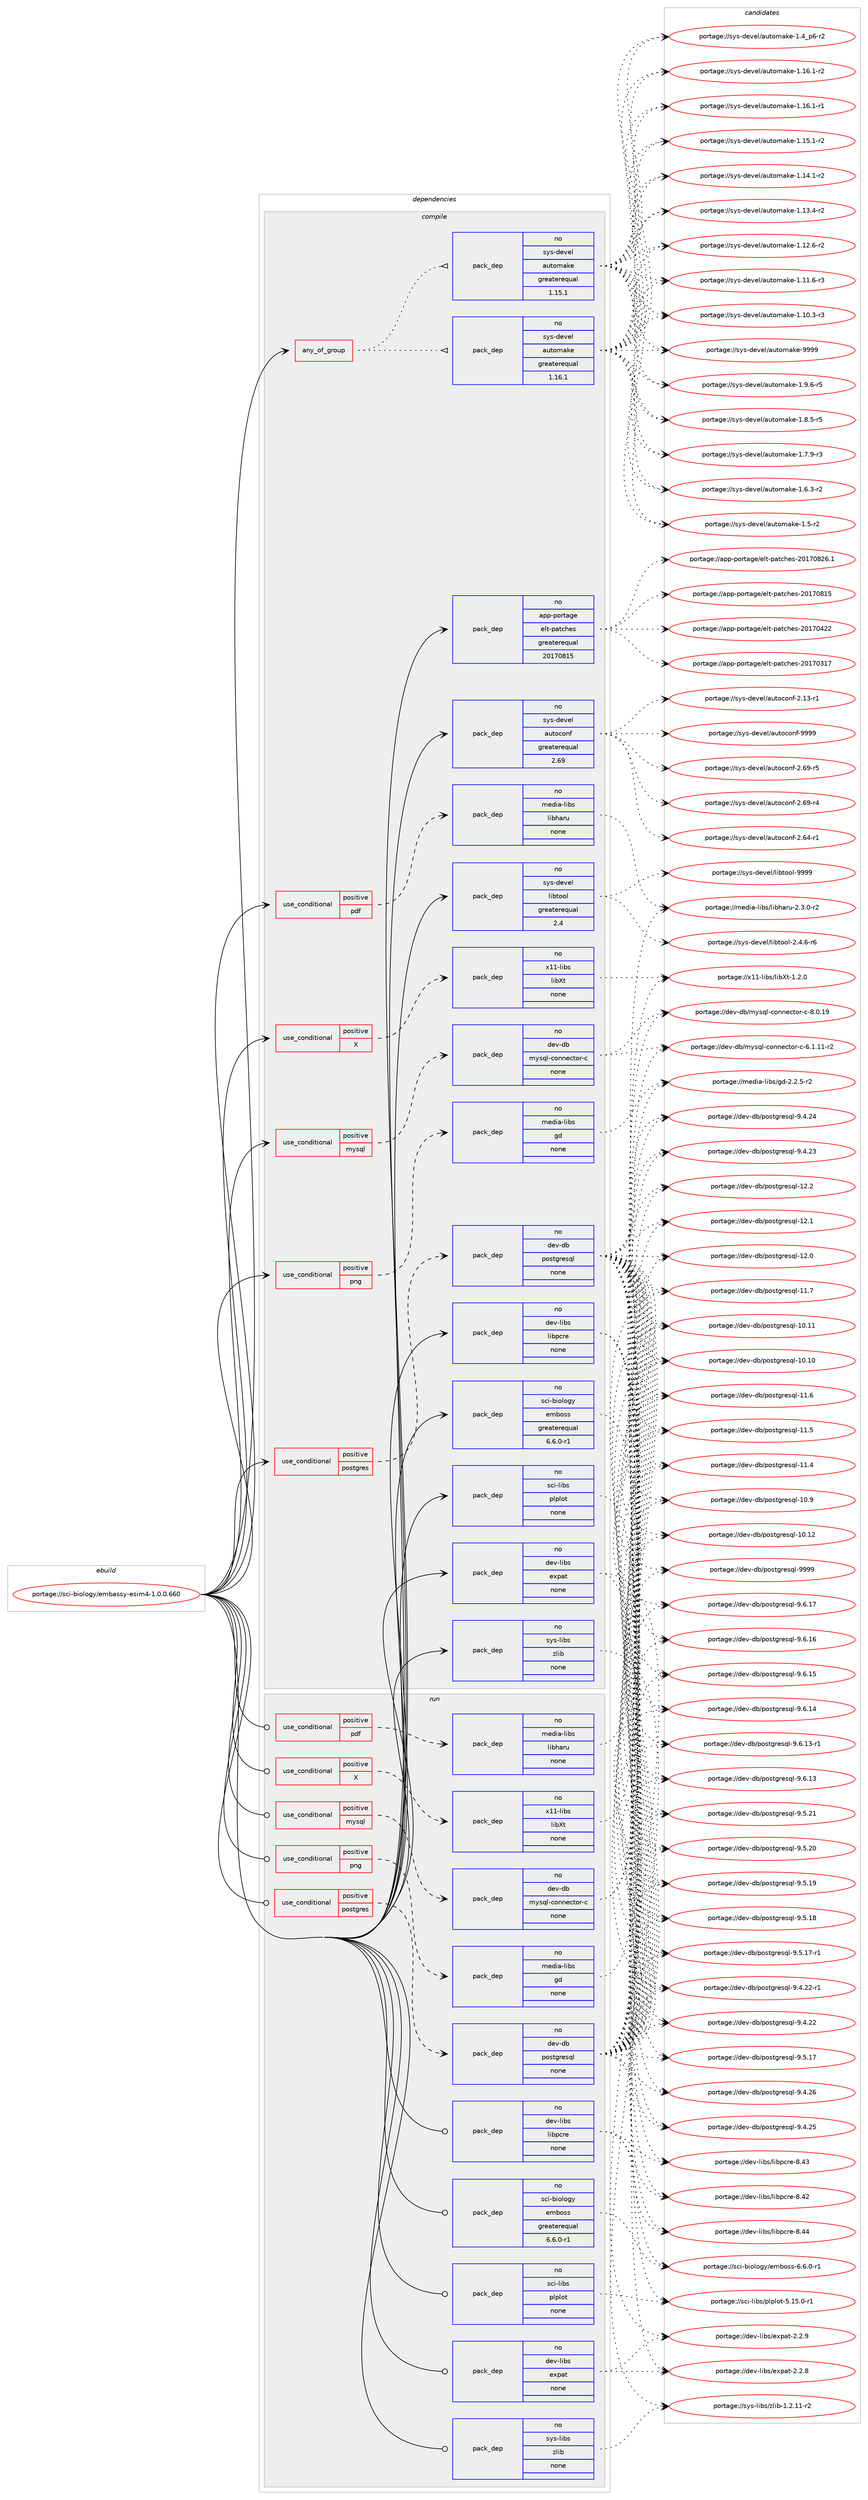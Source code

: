 digraph prolog {

# *************
# Graph options
# *************

newrank=true;
concentrate=true;
compound=true;
graph [rankdir=LR,fontname=Helvetica,fontsize=10,ranksep=1.5];#, ranksep=2.5, nodesep=0.2];
edge  [arrowhead=vee];
node  [fontname=Helvetica,fontsize=10];

# **********
# The ebuild
# **********

subgraph cluster_leftcol {
color=gray;
rank=same;
label=<<i>ebuild</i>>;
id [label="portage://sci-biology/embassy-esim4-1.0.0.660", color=red, width=4, href="../sci-biology/embassy-esim4-1.0.0.660.svg"];
}

# ****************
# The dependencies
# ****************

subgraph cluster_midcol {
color=gray;
label=<<i>dependencies</i>>;
subgraph cluster_compile {
fillcolor="#eeeeee";
style=filled;
label=<<i>compile</i>>;
subgraph any1167 {
dependency56614 [label=<<TABLE BORDER="0" CELLBORDER="1" CELLSPACING="0" CELLPADDING="4"><TR><TD CELLPADDING="10">any_of_group</TD></TR></TABLE>>, shape=none, color=red];subgraph pack43901 {
dependency56615 [label=<<TABLE BORDER="0" CELLBORDER="1" CELLSPACING="0" CELLPADDING="4" WIDTH="220"><TR><TD ROWSPAN="6" CELLPADDING="30">pack_dep</TD></TR><TR><TD WIDTH="110">no</TD></TR><TR><TD>sys-devel</TD></TR><TR><TD>automake</TD></TR><TR><TD>greaterequal</TD></TR><TR><TD>1.16.1</TD></TR></TABLE>>, shape=none, color=blue];
}
dependency56614:e -> dependency56615:w [weight=20,style="dotted",arrowhead="oinv"];
subgraph pack43902 {
dependency56616 [label=<<TABLE BORDER="0" CELLBORDER="1" CELLSPACING="0" CELLPADDING="4" WIDTH="220"><TR><TD ROWSPAN="6" CELLPADDING="30">pack_dep</TD></TR><TR><TD WIDTH="110">no</TD></TR><TR><TD>sys-devel</TD></TR><TR><TD>automake</TD></TR><TR><TD>greaterequal</TD></TR><TR><TD>1.15.1</TD></TR></TABLE>>, shape=none, color=blue];
}
dependency56614:e -> dependency56616:w [weight=20,style="dotted",arrowhead="oinv"];
}
id:e -> dependency56614:w [weight=20,style="solid",arrowhead="vee"];
subgraph cond11491 {
dependency56617 [label=<<TABLE BORDER="0" CELLBORDER="1" CELLSPACING="0" CELLPADDING="4"><TR><TD ROWSPAN="3" CELLPADDING="10">use_conditional</TD></TR><TR><TD>positive</TD></TR><TR><TD>X</TD></TR></TABLE>>, shape=none, color=red];
subgraph pack43903 {
dependency56618 [label=<<TABLE BORDER="0" CELLBORDER="1" CELLSPACING="0" CELLPADDING="4" WIDTH="220"><TR><TD ROWSPAN="6" CELLPADDING="30">pack_dep</TD></TR><TR><TD WIDTH="110">no</TD></TR><TR><TD>x11-libs</TD></TR><TR><TD>libXt</TD></TR><TR><TD>none</TD></TR><TR><TD></TD></TR></TABLE>>, shape=none, color=blue];
}
dependency56617:e -> dependency56618:w [weight=20,style="dashed",arrowhead="vee"];
}
id:e -> dependency56617:w [weight=20,style="solid",arrowhead="vee"];
subgraph cond11492 {
dependency56619 [label=<<TABLE BORDER="0" CELLBORDER="1" CELLSPACING="0" CELLPADDING="4"><TR><TD ROWSPAN="3" CELLPADDING="10">use_conditional</TD></TR><TR><TD>positive</TD></TR><TR><TD>mysql</TD></TR></TABLE>>, shape=none, color=red];
subgraph pack43904 {
dependency56620 [label=<<TABLE BORDER="0" CELLBORDER="1" CELLSPACING="0" CELLPADDING="4" WIDTH="220"><TR><TD ROWSPAN="6" CELLPADDING="30">pack_dep</TD></TR><TR><TD WIDTH="110">no</TD></TR><TR><TD>dev-db</TD></TR><TR><TD>mysql-connector-c</TD></TR><TR><TD>none</TD></TR><TR><TD></TD></TR></TABLE>>, shape=none, color=blue];
}
dependency56619:e -> dependency56620:w [weight=20,style="dashed",arrowhead="vee"];
}
id:e -> dependency56619:w [weight=20,style="solid",arrowhead="vee"];
subgraph cond11493 {
dependency56621 [label=<<TABLE BORDER="0" CELLBORDER="1" CELLSPACING="0" CELLPADDING="4"><TR><TD ROWSPAN="3" CELLPADDING="10">use_conditional</TD></TR><TR><TD>positive</TD></TR><TR><TD>pdf</TD></TR></TABLE>>, shape=none, color=red];
subgraph pack43905 {
dependency56622 [label=<<TABLE BORDER="0" CELLBORDER="1" CELLSPACING="0" CELLPADDING="4" WIDTH="220"><TR><TD ROWSPAN="6" CELLPADDING="30">pack_dep</TD></TR><TR><TD WIDTH="110">no</TD></TR><TR><TD>media-libs</TD></TR><TR><TD>libharu</TD></TR><TR><TD>none</TD></TR><TR><TD></TD></TR></TABLE>>, shape=none, color=blue];
}
dependency56621:e -> dependency56622:w [weight=20,style="dashed",arrowhead="vee"];
}
id:e -> dependency56621:w [weight=20,style="solid",arrowhead="vee"];
subgraph cond11494 {
dependency56623 [label=<<TABLE BORDER="0" CELLBORDER="1" CELLSPACING="0" CELLPADDING="4"><TR><TD ROWSPAN="3" CELLPADDING="10">use_conditional</TD></TR><TR><TD>positive</TD></TR><TR><TD>png</TD></TR></TABLE>>, shape=none, color=red];
subgraph pack43906 {
dependency56624 [label=<<TABLE BORDER="0" CELLBORDER="1" CELLSPACING="0" CELLPADDING="4" WIDTH="220"><TR><TD ROWSPAN="6" CELLPADDING="30">pack_dep</TD></TR><TR><TD WIDTH="110">no</TD></TR><TR><TD>media-libs</TD></TR><TR><TD>gd</TD></TR><TR><TD>none</TD></TR><TR><TD></TD></TR></TABLE>>, shape=none, color=blue];
}
dependency56623:e -> dependency56624:w [weight=20,style="dashed",arrowhead="vee"];
}
id:e -> dependency56623:w [weight=20,style="solid",arrowhead="vee"];
subgraph cond11495 {
dependency56625 [label=<<TABLE BORDER="0" CELLBORDER="1" CELLSPACING="0" CELLPADDING="4"><TR><TD ROWSPAN="3" CELLPADDING="10">use_conditional</TD></TR><TR><TD>positive</TD></TR><TR><TD>postgres</TD></TR></TABLE>>, shape=none, color=red];
subgraph pack43907 {
dependency56626 [label=<<TABLE BORDER="0" CELLBORDER="1" CELLSPACING="0" CELLPADDING="4" WIDTH="220"><TR><TD ROWSPAN="6" CELLPADDING="30">pack_dep</TD></TR><TR><TD WIDTH="110">no</TD></TR><TR><TD>dev-db</TD></TR><TR><TD>postgresql</TD></TR><TR><TD>none</TD></TR><TR><TD></TD></TR></TABLE>>, shape=none, color=blue];
}
dependency56625:e -> dependency56626:w [weight=20,style="dashed",arrowhead="vee"];
}
id:e -> dependency56625:w [weight=20,style="solid",arrowhead="vee"];
subgraph pack43908 {
dependency56627 [label=<<TABLE BORDER="0" CELLBORDER="1" CELLSPACING="0" CELLPADDING="4" WIDTH="220"><TR><TD ROWSPAN="6" CELLPADDING="30">pack_dep</TD></TR><TR><TD WIDTH="110">no</TD></TR><TR><TD>app-portage</TD></TR><TR><TD>elt-patches</TD></TR><TR><TD>greaterequal</TD></TR><TR><TD>20170815</TD></TR></TABLE>>, shape=none, color=blue];
}
id:e -> dependency56627:w [weight=20,style="solid",arrowhead="vee"];
subgraph pack43909 {
dependency56628 [label=<<TABLE BORDER="0" CELLBORDER="1" CELLSPACING="0" CELLPADDING="4" WIDTH="220"><TR><TD ROWSPAN="6" CELLPADDING="30">pack_dep</TD></TR><TR><TD WIDTH="110">no</TD></TR><TR><TD>dev-libs</TD></TR><TR><TD>expat</TD></TR><TR><TD>none</TD></TR><TR><TD></TD></TR></TABLE>>, shape=none, color=blue];
}
id:e -> dependency56628:w [weight=20,style="solid",arrowhead="vee"];
subgraph pack43910 {
dependency56629 [label=<<TABLE BORDER="0" CELLBORDER="1" CELLSPACING="0" CELLPADDING="4" WIDTH="220"><TR><TD ROWSPAN="6" CELLPADDING="30">pack_dep</TD></TR><TR><TD WIDTH="110">no</TD></TR><TR><TD>dev-libs</TD></TR><TR><TD>libpcre</TD></TR><TR><TD>none</TD></TR><TR><TD></TD></TR></TABLE>>, shape=none, color=blue];
}
id:e -> dependency56629:w [weight=20,style="solid",arrowhead="vee"];
subgraph pack43911 {
dependency56630 [label=<<TABLE BORDER="0" CELLBORDER="1" CELLSPACING="0" CELLPADDING="4" WIDTH="220"><TR><TD ROWSPAN="6" CELLPADDING="30">pack_dep</TD></TR><TR><TD WIDTH="110">no</TD></TR><TR><TD>sci-biology</TD></TR><TR><TD>emboss</TD></TR><TR><TD>greaterequal</TD></TR><TR><TD>6.6.0-r1</TD></TR></TABLE>>, shape=none, color=blue];
}
id:e -> dependency56630:w [weight=20,style="solid",arrowhead="vee"];
subgraph pack43912 {
dependency56631 [label=<<TABLE BORDER="0" CELLBORDER="1" CELLSPACING="0" CELLPADDING="4" WIDTH="220"><TR><TD ROWSPAN="6" CELLPADDING="30">pack_dep</TD></TR><TR><TD WIDTH="110">no</TD></TR><TR><TD>sci-libs</TD></TR><TR><TD>plplot</TD></TR><TR><TD>none</TD></TR><TR><TD></TD></TR></TABLE>>, shape=none, color=blue];
}
id:e -> dependency56631:w [weight=20,style="solid",arrowhead="vee"];
subgraph pack43913 {
dependency56632 [label=<<TABLE BORDER="0" CELLBORDER="1" CELLSPACING="0" CELLPADDING="4" WIDTH="220"><TR><TD ROWSPAN="6" CELLPADDING="30">pack_dep</TD></TR><TR><TD WIDTH="110">no</TD></TR><TR><TD>sys-devel</TD></TR><TR><TD>autoconf</TD></TR><TR><TD>greaterequal</TD></TR><TR><TD>2.69</TD></TR></TABLE>>, shape=none, color=blue];
}
id:e -> dependency56632:w [weight=20,style="solid",arrowhead="vee"];
subgraph pack43914 {
dependency56633 [label=<<TABLE BORDER="0" CELLBORDER="1" CELLSPACING="0" CELLPADDING="4" WIDTH="220"><TR><TD ROWSPAN="6" CELLPADDING="30">pack_dep</TD></TR><TR><TD WIDTH="110">no</TD></TR><TR><TD>sys-devel</TD></TR><TR><TD>libtool</TD></TR><TR><TD>greaterequal</TD></TR><TR><TD>2.4</TD></TR></TABLE>>, shape=none, color=blue];
}
id:e -> dependency56633:w [weight=20,style="solid",arrowhead="vee"];
subgraph pack43915 {
dependency56634 [label=<<TABLE BORDER="0" CELLBORDER="1" CELLSPACING="0" CELLPADDING="4" WIDTH="220"><TR><TD ROWSPAN="6" CELLPADDING="30">pack_dep</TD></TR><TR><TD WIDTH="110">no</TD></TR><TR><TD>sys-libs</TD></TR><TR><TD>zlib</TD></TR><TR><TD>none</TD></TR><TR><TD></TD></TR></TABLE>>, shape=none, color=blue];
}
id:e -> dependency56634:w [weight=20,style="solid",arrowhead="vee"];
}
subgraph cluster_compileandrun {
fillcolor="#eeeeee";
style=filled;
label=<<i>compile and run</i>>;
}
subgraph cluster_run {
fillcolor="#eeeeee";
style=filled;
label=<<i>run</i>>;
subgraph cond11496 {
dependency56635 [label=<<TABLE BORDER="0" CELLBORDER="1" CELLSPACING="0" CELLPADDING="4"><TR><TD ROWSPAN="3" CELLPADDING="10">use_conditional</TD></TR><TR><TD>positive</TD></TR><TR><TD>X</TD></TR></TABLE>>, shape=none, color=red];
subgraph pack43916 {
dependency56636 [label=<<TABLE BORDER="0" CELLBORDER="1" CELLSPACING="0" CELLPADDING="4" WIDTH="220"><TR><TD ROWSPAN="6" CELLPADDING="30">pack_dep</TD></TR><TR><TD WIDTH="110">no</TD></TR><TR><TD>x11-libs</TD></TR><TR><TD>libXt</TD></TR><TR><TD>none</TD></TR><TR><TD></TD></TR></TABLE>>, shape=none, color=blue];
}
dependency56635:e -> dependency56636:w [weight=20,style="dashed",arrowhead="vee"];
}
id:e -> dependency56635:w [weight=20,style="solid",arrowhead="odot"];
subgraph cond11497 {
dependency56637 [label=<<TABLE BORDER="0" CELLBORDER="1" CELLSPACING="0" CELLPADDING="4"><TR><TD ROWSPAN="3" CELLPADDING="10">use_conditional</TD></TR><TR><TD>positive</TD></TR><TR><TD>mysql</TD></TR></TABLE>>, shape=none, color=red];
subgraph pack43917 {
dependency56638 [label=<<TABLE BORDER="0" CELLBORDER="1" CELLSPACING="0" CELLPADDING="4" WIDTH="220"><TR><TD ROWSPAN="6" CELLPADDING="30">pack_dep</TD></TR><TR><TD WIDTH="110">no</TD></TR><TR><TD>dev-db</TD></TR><TR><TD>mysql-connector-c</TD></TR><TR><TD>none</TD></TR><TR><TD></TD></TR></TABLE>>, shape=none, color=blue];
}
dependency56637:e -> dependency56638:w [weight=20,style="dashed",arrowhead="vee"];
}
id:e -> dependency56637:w [weight=20,style="solid",arrowhead="odot"];
subgraph cond11498 {
dependency56639 [label=<<TABLE BORDER="0" CELLBORDER="1" CELLSPACING="0" CELLPADDING="4"><TR><TD ROWSPAN="3" CELLPADDING="10">use_conditional</TD></TR><TR><TD>positive</TD></TR><TR><TD>pdf</TD></TR></TABLE>>, shape=none, color=red];
subgraph pack43918 {
dependency56640 [label=<<TABLE BORDER="0" CELLBORDER="1" CELLSPACING="0" CELLPADDING="4" WIDTH="220"><TR><TD ROWSPAN="6" CELLPADDING="30">pack_dep</TD></TR><TR><TD WIDTH="110">no</TD></TR><TR><TD>media-libs</TD></TR><TR><TD>libharu</TD></TR><TR><TD>none</TD></TR><TR><TD></TD></TR></TABLE>>, shape=none, color=blue];
}
dependency56639:e -> dependency56640:w [weight=20,style="dashed",arrowhead="vee"];
}
id:e -> dependency56639:w [weight=20,style="solid",arrowhead="odot"];
subgraph cond11499 {
dependency56641 [label=<<TABLE BORDER="0" CELLBORDER="1" CELLSPACING="0" CELLPADDING="4"><TR><TD ROWSPAN="3" CELLPADDING="10">use_conditional</TD></TR><TR><TD>positive</TD></TR><TR><TD>png</TD></TR></TABLE>>, shape=none, color=red];
subgraph pack43919 {
dependency56642 [label=<<TABLE BORDER="0" CELLBORDER="1" CELLSPACING="0" CELLPADDING="4" WIDTH="220"><TR><TD ROWSPAN="6" CELLPADDING="30">pack_dep</TD></TR><TR><TD WIDTH="110">no</TD></TR><TR><TD>media-libs</TD></TR><TR><TD>gd</TD></TR><TR><TD>none</TD></TR><TR><TD></TD></TR></TABLE>>, shape=none, color=blue];
}
dependency56641:e -> dependency56642:w [weight=20,style="dashed",arrowhead="vee"];
}
id:e -> dependency56641:w [weight=20,style="solid",arrowhead="odot"];
subgraph cond11500 {
dependency56643 [label=<<TABLE BORDER="0" CELLBORDER="1" CELLSPACING="0" CELLPADDING="4"><TR><TD ROWSPAN="3" CELLPADDING="10">use_conditional</TD></TR><TR><TD>positive</TD></TR><TR><TD>postgres</TD></TR></TABLE>>, shape=none, color=red];
subgraph pack43920 {
dependency56644 [label=<<TABLE BORDER="0" CELLBORDER="1" CELLSPACING="0" CELLPADDING="4" WIDTH="220"><TR><TD ROWSPAN="6" CELLPADDING="30">pack_dep</TD></TR><TR><TD WIDTH="110">no</TD></TR><TR><TD>dev-db</TD></TR><TR><TD>postgresql</TD></TR><TR><TD>none</TD></TR><TR><TD></TD></TR></TABLE>>, shape=none, color=blue];
}
dependency56643:e -> dependency56644:w [weight=20,style="dashed",arrowhead="vee"];
}
id:e -> dependency56643:w [weight=20,style="solid",arrowhead="odot"];
subgraph pack43921 {
dependency56645 [label=<<TABLE BORDER="0" CELLBORDER="1" CELLSPACING="0" CELLPADDING="4" WIDTH="220"><TR><TD ROWSPAN="6" CELLPADDING="30">pack_dep</TD></TR><TR><TD WIDTH="110">no</TD></TR><TR><TD>dev-libs</TD></TR><TR><TD>expat</TD></TR><TR><TD>none</TD></TR><TR><TD></TD></TR></TABLE>>, shape=none, color=blue];
}
id:e -> dependency56645:w [weight=20,style="solid",arrowhead="odot"];
subgraph pack43922 {
dependency56646 [label=<<TABLE BORDER="0" CELLBORDER="1" CELLSPACING="0" CELLPADDING="4" WIDTH="220"><TR><TD ROWSPAN="6" CELLPADDING="30">pack_dep</TD></TR><TR><TD WIDTH="110">no</TD></TR><TR><TD>dev-libs</TD></TR><TR><TD>libpcre</TD></TR><TR><TD>none</TD></TR><TR><TD></TD></TR></TABLE>>, shape=none, color=blue];
}
id:e -> dependency56646:w [weight=20,style="solid",arrowhead="odot"];
subgraph pack43923 {
dependency56647 [label=<<TABLE BORDER="0" CELLBORDER="1" CELLSPACING="0" CELLPADDING="4" WIDTH="220"><TR><TD ROWSPAN="6" CELLPADDING="30">pack_dep</TD></TR><TR><TD WIDTH="110">no</TD></TR><TR><TD>sci-biology</TD></TR><TR><TD>emboss</TD></TR><TR><TD>greaterequal</TD></TR><TR><TD>6.6.0-r1</TD></TR></TABLE>>, shape=none, color=blue];
}
id:e -> dependency56647:w [weight=20,style="solid",arrowhead="odot"];
subgraph pack43924 {
dependency56648 [label=<<TABLE BORDER="0" CELLBORDER="1" CELLSPACING="0" CELLPADDING="4" WIDTH="220"><TR><TD ROWSPAN="6" CELLPADDING="30">pack_dep</TD></TR><TR><TD WIDTH="110">no</TD></TR><TR><TD>sci-libs</TD></TR><TR><TD>plplot</TD></TR><TR><TD>none</TD></TR><TR><TD></TD></TR></TABLE>>, shape=none, color=blue];
}
id:e -> dependency56648:w [weight=20,style="solid",arrowhead="odot"];
subgraph pack43925 {
dependency56649 [label=<<TABLE BORDER="0" CELLBORDER="1" CELLSPACING="0" CELLPADDING="4" WIDTH="220"><TR><TD ROWSPAN="6" CELLPADDING="30">pack_dep</TD></TR><TR><TD WIDTH="110">no</TD></TR><TR><TD>sys-libs</TD></TR><TR><TD>zlib</TD></TR><TR><TD>none</TD></TR><TR><TD></TD></TR></TABLE>>, shape=none, color=blue];
}
id:e -> dependency56649:w [weight=20,style="solid",arrowhead="odot"];
}
}

# **************
# The candidates
# **************

subgraph cluster_choices {
rank=same;
color=gray;
label=<<i>candidates</i>>;

subgraph choice43901 {
color=black;
nodesep=1;
choice115121115451001011181011084797117116111109971071014557575757 [label="portage://sys-devel/automake-9999", color=red, width=4,href="../sys-devel/automake-9999.svg"];
choice115121115451001011181011084797117116111109971071014549465746544511453 [label="portage://sys-devel/automake-1.9.6-r5", color=red, width=4,href="../sys-devel/automake-1.9.6-r5.svg"];
choice115121115451001011181011084797117116111109971071014549465646534511453 [label="portage://sys-devel/automake-1.8.5-r5", color=red, width=4,href="../sys-devel/automake-1.8.5-r5.svg"];
choice115121115451001011181011084797117116111109971071014549465546574511451 [label="portage://sys-devel/automake-1.7.9-r3", color=red, width=4,href="../sys-devel/automake-1.7.9-r3.svg"];
choice115121115451001011181011084797117116111109971071014549465446514511450 [label="portage://sys-devel/automake-1.6.3-r2", color=red, width=4,href="../sys-devel/automake-1.6.3-r2.svg"];
choice11512111545100101118101108479711711611110997107101454946534511450 [label="portage://sys-devel/automake-1.5-r2", color=red, width=4,href="../sys-devel/automake-1.5-r2.svg"];
choice115121115451001011181011084797117116111109971071014549465295112544511450 [label="portage://sys-devel/automake-1.4_p6-r2", color=red, width=4,href="../sys-devel/automake-1.4_p6-r2.svg"];
choice11512111545100101118101108479711711611110997107101454946495446494511450 [label="portage://sys-devel/automake-1.16.1-r2", color=red, width=4,href="../sys-devel/automake-1.16.1-r2.svg"];
choice11512111545100101118101108479711711611110997107101454946495446494511449 [label="portage://sys-devel/automake-1.16.1-r1", color=red, width=4,href="../sys-devel/automake-1.16.1-r1.svg"];
choice11512111545100101118101108479711711611110997107101454946495346494511450 [label="portage://sys-devel/automake-1.15.1-r2", color=red, width=4,href="../sys-devel/automake-1.15.1-r2.svg"];
choice11512111545100101118101108479711711611110997107101454946495246494511450 [label="portage://sys-devel/automake-1.14.1-r2", color=red, width=4,href="../sys-devel/automake-1.14.1-r2.svg"];
choice11512111545100101118101108479711711611110997107101454946495146524511450 [label="portage://sys-devel/automake-1.13.4-r2", color=red, width=4,href="../sys-devel/automake-1.13.4-r2.svg"];
choice11512111545100101118101108479711711611110997107101454946495046544511450 [label="portage://sys-devel/automake-1.12.6-r2", color=red, width=4,href="../sys-devel/automake-1.12.6-r2.svg"];
choice11512111545100101118101108479711711611110997107101454946494946544511451 [label="portage://sys-devel/automake-1.11.6-r3", color=red, width=4,href="../sys-devel/automake-1.11.6-r3.svg"];
choice11512111545100101118101108479711711611110997107101454946494846514511451 [label="portage://sys-devel/automake-1.10.3-r3", color=red, width=4,href="../sys-devel/automake-1.10.3-r3.svg"];
dependency56615:e -> choice115121115451001011181011084797117116111109971071014557575757:w [style=dotted,weight="100"];
dependency56615:e -> choice115121115451001011181011084797117116111109971071014549465746544511453:w [style=dotted,weight="100"];
dependency56615:e -> choice115121115451001011181011084797117116111109971071014549465646534511453:w [style=dotted,weight="100"];
dependency56615:e -> choice115121115451001011181011084797117116111109971071014549465546574511451:w [style=dotted,weight="100"];
dependency56615:e -> choice115121115451001011181011084797117116111109971071014549465446514511450:w [style=dotted,weight="100"];
dependency56615:e -> choice11512111545100101118101108479711711611110997107101454946534511450:w [style=dotted,weight="100"];
dependency56615:e -> choice115121115451001011181011084797117116111109971071014549465295112544511450:w [style=dotted,weight="100"];
dependency56615:e -> choice11512111545100101118101108479711711611110997107101454946495446494511450:w [style=dotted,weight="100"];
dependency56615:e -> choice11512111545100101118101108479711711611110997107101454946495446494511449:w [style=dotted,weight="100"];
dependency56615:e -> choice11512111545100101118101108479711711611110997107101454946495346494511450:w [style=dotted,weight="100"];
dependency56615:e -> choice11512111545100101118101108479711711611110997107101454946495246494511450:w [style=dotted,weight="100"];
dependency56615:e -> choice11512111545100101118101108479711711611110997107101454946495146524511450:w [style=dotted,weight="100"];
dependency56615:e -> choice11512111545100101118101108479711711611110997107101454946495046544511450:w [style=dotted,weight="100"];
dependency56615:e -> choice11512111545100101118101108479711711611110997107101454946494946544511451:w [style=dotted,weight="100"];
dependency56615:e -> choice11512111545100101118101108479711711611110997107101454946494846514511451:w [style=dotted,weight="100"];
}
subgraph choice43902 {
color=black;
nodesep=1;
choice115121115451001011181011084797117116111109971071014557575757 [label="portage://sys-devel/automake-9999", color=red, width=4,href="../sys-devel/automake-9999.svg"];
choice115121115451001011181011084797117116111109971071014549465746544511453 [label="portage://sys-devel/automake-1.9.6-r5", color=red, width=4,href="../sys-devel/automake-1.9.6-r5.svg"];
choice115121115451001011181011084797117116111109971071014549465646534511453 [label="portage://sys-devel/automake-1.8.5-r5", color=red, width=4,href="../sys-devel/automake-1.8.5-r5.svg"];
choice115121115451001011181011084797117116111109971071014549465546574511451 [label="portage://sys-devel/automake-1.7.9-r3", color=red, width=4,href="../sys-devel/automake-1.7.9-r3.svg"];
choice115121115451001011181011084797117116111109971071014549465446514511450 [label="portage://sys-devel/automake-1.6.3-r2", color=red, width=4,href="../sys-devel/automake-1.6.3-r2.svg"];
choice11512111545100101118101108479711711611110997107101454946534511450 [label="portage://sys-devel/automake-1.5-r2", color=red, width=4,href="../sys-devel/automake-1.5-r2.svg"];
choice115121115451001011181011084797117116111109971071014549465295112544511450 [label="portage://sys-devel/automake-1.4_p6-r2", color=red, width=4,href="../sys-devel/automake-1.4_p6-r2.svg"];
choice11512111545100101118101108479711711611110997107101454946495446494511450 [label="portage://sys-devel/automake-1.16.1-r2", color=red, width=4,href="../sys-devel/automake-1.16.1-r2.svg"];
choice11512111545100101118101108479711711611110997107101454946495446494511449 [label="portage://sys-devel/automake-1.16.1-r1", color=red, width=4,href="../sys-devel/automake-1.16.1-r1.svg"];
choice11512111545100101118101108479711711611110997107101454946495346494511450 [label="portage://sys-devel/automake-1.15.1-r2", color=red, width=4,href="../sys-devel/automake-1.15.1-r2.svg"];
choice11512111545100101118101108479711711611110997107101454946495246494511450 [label="portage://sys-devel/automake-1.14.1-r2", color=red, width=4,href="../sys-devel/automake-1.14.1-r2.svg"];
choice11512111545100101118101108479711711611110997107101454946495146524511450 [label="portage://sys-devel/automake-1.13.4-r2", color=red, width=4,href="../sys-devel/automake-1.13.4-r2.svg"];
choice11512111545100101118101108479711711611110997107101454946495046544511450 [label="portage://sys-devel/automake-1.12.6-r2", color=red, width=4,href="../sys-devel/automake-1.12.6-r2.svg"];
choice11512111545100101118101108479711711611110997107101454946494946544511451 [label="portage://sys-devel/automake-1.11.6-r3", color=red, width=4,href="../sys-devel/automake-1.11.6-r3.svg"];
choice11512111545100101118101108479711711611110997107101454946494846514511451 [label="portage://sys-devel/automake-1.10.3-r3", color=red, width=4,href="../sys-devel/automake-1.10.3-r3.svg"];
dependency56616:e -> choice115121115451001011181011084797117116111109971071014557575757:w [style=dotted,weight="100"];
dependency56616:e -> choice115121115451001011181011084797117116111109971071014549465746544511453:w [style=dotted,weight="100"];
dependency56616:e -> choice115121115451001011181011084797117116111109971071014549465646534511453:w [style=dotted,weight="100"];
dependency56616:e -> choice115121115451001011181011084797117116111109971071014549465546574511451:w [style=dotted,weight="100"];
dependency56616:e -> choice115121115451001011181011084797117116111109971071014549465446514511450:w [style=dotted,weight="100"];
dependency56616:e -> choice11512111545100101118101108479711711611110997107101454946534511450:w [style=dotted,weight="100"];
dependency56616:e -> choice115121115451001011181011084797117116111109971071014549465295112544511450:w [style=dotted,weight="100"];
dependency56616:e -> choice11512111545100101118101108479711711611110997107101454946495446494511450:w [style=dotted,weight="100"];
dependency56616:e -> choice11512111545100101118101108479711711611110997107101454946495446494511449:w [style=dotted,weight="100"];
dependency56616:e -> choice11512111545100101118101108479711711611110997107101454946495346494511450:w [style=dotted,weight="100"];
dependency56616:e -> choice11512111545100101118101108479711711611110997107101454946495246494511450:w [style=dotted,weight="100"];
dependency56616:e -> choice11512111545100101118101108479711711611110997107101454946495146524511450:w [style=dotted,weight="100"];
dependency56616:e -> choice11512111545100101118101108479711711611110997107101454946495046544511450:w [style=dotted,weight="100"];
dependency56616:e -> choice11512111545100101118101108479711711611110997107101454946494946544511451:w [style=dotted,weight="100"];
dependency56616:e -> choice11512111545100101118101108479711711611110997107101454946494846514511451:w [style=dotted,weight="100"];
}
subgraph choice43903 {
color=black;
nodesep=1;
choice12049494510810598115471081059888116454946504648 [label="portage://x11-libs/libXt-1.2.0", color=red, width=4,href="../x11-libs/libXt-1.2.0.svg"];
dependency56618:e -> choice12049494510810598115471081059888116454946504648:w [style=dotted,weight="100"];
}
subgraph choice43904 {
color=black;
nodesep=1;
choice100101118451009847109121115113108459911111011010199116111114459945564648464957 [label="portage://dev-db/mysql-connector-c-8.0.19", color=red, width=4,href="../dev-db/mysql-connector-c-8.0.19.svg"];
choice1001011184510098471091211151131084599111110110101991161111144599455446494649494511450 [label="portage://dev-db/mysql-connector-c-6.1.11-r2", color=red, width=4,href="../dev-db/mysql-connector-c-6.1.11-r2.svg"];
dependency56620:e -> choice100101118451009847109121115113108459911111011010199116111114459945564648464957:w [style=dotted,weight="100"];
dependency56620:e -> choice1001011184510098471091211151131084599111110110101991161111144599455446494649494511450:w [style=dotted,weight="100"];
}
subgraph choice43905 {
color=black;
nodesep=1;
choice1091011001059745108105981154710810598104971141174550465146484511450 [label="portage://media-libs/libharu-2.3.0-r2", color=red, width=4,href="../media-libs/libharu-2.3.0-r2.svg"];
dependency56622:e -> choice1091011001059745108105981154710810598104971141174550465146484511450:w [style=dotted,weight="100"];
}
subgraph choice43906 {
color=black;
nodesep=1;
choice109101100105974510810598115471031004550465046534511450 [label="portage://media-libs/gd-2.2.5-r2", color=red, width=4,href="../media-libs/gd-2.2.5-r2.svg"];
dependency56624:e -> choice109101100105974510810598115471031004550465046534511450:w [style=dotted,weight="100"];
}
subgraph choice43907 {
color=black;
nodesep=1;
choice1001011184510098471121111151161031141011151131084557575757 [label="portage://dev-db/postgresql-9999", color=red, width=4,href="../dev-db/postgresql-9999.svg"];
choice10010111845100984711211111511610311410111511310845574654464955 [label="portage://dev-db/postgresql-9.6.17", color=red, width=4,href="../dev-db/postgresql-9.6.17.svg"];
choice10010111845100984711211111511610311410111511310845574654464954 [label="portage://dev-db/postgresql-9.6.16", color=red, width=4,href="../dev-db/postgresql-9.6.16.svg"];
choice10010111845100984711211111511610311410111511310845574654464953 [label="portage://dev-db/postgresql-9.6.15", color=red, width=4,href="../dev-db/postgresql-9.6.15.svg"];
choice10010111845100984711211111511610311410111511310845574654464952 [label="portage://dev-db/postgresql-9.6.14", color=red, width=4,href="../dev-db/postgresql-9.6.14.svg"];
choice100101118451009847112111115116103114101115113108455746544649514511449 [label="portage://dev-db/postgresql-9.6.13-r1", color=red, width=4,href="../dev-db/postgresql-9.6.13-r1.svg"];
choice10010111845100984711211111511610311410111511310845574654464951 [label="portage://dev-db/postgresql-9.6.13", color=red, width=4,href="../dev-db/postgresql-9.6.13.svg"];
choice10010111845100984711211111511610311410111511310845574653465049 [label="portage://dev-db/postgresql-9.5.21", color=red, width=4,href="../dev-db/postgresql-9.5.21.svg"];
choice10010111845100984711211111511610311410111511310845574653465048 [label="portage://dev-db/postgresql-9.5.20", color=red, width=4,href="../dev-db/postgresql-9.5.20.svg"];
choice10010111845100984711211111511610311410111511310845574653464957 [label="portage://dev-db/postgresql-9.5.19", color=red, width=4,href="../dev-db/postgresql-9.5.19.svg"];
choice10010111845100984711211111511610311410111511310845574653464956 [label="portage://dev-db/postgresql-9.5.18", color=red, width=4,href="../dev-db/postgresql-9.5.18.svg"];
choice100101118451009847112111115116103114101115113108455746534649554511449 [label="portage://dev-db/postgresql-9.5.17-r1", color=red, width=4,href="../dev-db/postgresql-9.5.17-r1.svg"];
choice10010111845100984711211111511610311410111511310845574653464955 [label="portage://dev-db/postgresql-9.5.17", color=red, width=4,href="../dev-db/postgresql-9.5.17.svg"];
choice10010111845100984711211111511610311410111511310845574652465054 [label="portage://dev-db/postgresql-9.4.26", color=red, width=4,href="../dev-db/postgresql-9.4.26.svg"];
choice10010111845100984711211111511610311410111511310845574652465053 [label="portage://dev-db/postgresql-9.4.25", color=red, width=4,href="../dev-db/postgresql-9.4.25.svg"];
choice10010111845100984711211111511610311410111511310845574652465052 [label="portage://dev-db/postgresql-9.4.24", color=red, width=4,href="../dev-db/postgresql-9.4.24.svg"];
choice10010111845100984711211111511610311410111511310845574652465051 [label="portage://dev-db/postgresql-9.4.23", color=red, width=4,href="../dev-db/postgresql-9.4.23.svg"];
choice100101118451009847112111115116103114101115113108455746524650504511449 [label="portage://dev-db/postgresql-9.4.22-r1", color=red, width=4,href="../dev-db/postgresql-9.4.22-r1.svg"];
choice10010111845100984711211111511610311410111511310845574652465050 [label="portage://dev-db/postgresql-9.4.22", color=red, width=4,href="../dev-db/postgresql-9.4.22.svg"];
choice1001011184510098471121111151161031141011151131084549504650 [label="portage://dev-db/postgresql-12.2", color=red, width=4,href="../dev-db/postgresql-12.2.svg"];
choice1001011184510098471121111151161031141011151131084549504649 [label="portage://dev-db/postgresql-12.1", color=red, width=4,href="../dev-db/postgresql-12.1.svg"];
choice1001011184510098471121111151161031141011151131084549504648 [label="portage://dev-db/postgresql-12.0", color=red, width=4,href="../dev-db/postgresql-12.0.svg"];
choice1001011184510098471121111151161031141011151131084549494655 [label="portage://dev-db/postgresql-11.7", color=red, width=4,href="../dev-db/postgresql-11.7.svg"];
choice1001011184510098471121111151161031141011151131084549494654 [label="portage://dev-db/postgresql-11.6", color=red, width=4,href="../dev-db/postgresql-11.6.svg"];
choice1001011184510098471121111151161031141011151131084549494653 [label="portage://dev-db/postgresql-11.5", color=red, width=4,href="../dev-db/postgresql-11.5.svg"];
choice1001011184510098471121111151161031141011151131084549494652 [label="portage://dev-db/postgresql-11.4", color=red, width=4,href="../dev-db/postgresql-11.4.svg"];
choice1001011184510098471121111151161031141011151131084549484657 [label="portage://dev-db/postgresql-10.9", color=red, width=4,href="../dev-db/postgresql-10.9.svg"];
choice100101118451009847112111115116103114101115113108454948464950 [label="portage://dev-db/postgresql-10.12", color=red, width=4,href="../dev-db/postgresql-10.12.svg"];
choice100101118451009847112111115116103114101115113108454948464949 [label="portage://dev-db/postgresql-10.11", color=red, width=4,href="../dev-db/postgresql-10.11.svg"];
choice100101118451009847112111115116103114101115113108454948464948 [label="portage://dev-db/postgresql-10.10", color=red, width=4,href="../dev-db/postgresql-10.10.svg"];
dependency56626:e -> choice1001011184510098471121111151161031141011151131084557575757:w [style=dotted,weight="100"];
dependency56626:e -> choice10010111845100984711211111511610311410111511310845574654464955:w [style=dotted,weight="100"];
dependency56626:e -> choice10010111845100984711211111511610311410111511310845574654464954:w [style=dotted,weight="100"];
dependency56626:e -> choice10010111845100984711211111511610311410111511310845574654464953:w [style=dotted,weight="100"];
dependency56626:e -> choice10010111845100984711211111511610311410111511310845574654464952:w [style=dotted,weight="100"];
dependency56626:e -> choice100101118451009847112111115116103114101115113108455746544649514511449:w [style=dotted,weight="100"];
dependency56626:e -> choice10010111845100984711211111511610311410111511310845574654464951:w [style=dotted,weight="100"];
dependency56626:e -> choice10010111845100984711211111511610311410111511310845574653465049:w [style=dotted,weight="100"];
dependency56626:e -> choice10010111845100984711211111511610311410111511310845574653465048:w [style=dotted,weight="100"];
dependency56626:e -> choice10010111845100984711211111511610311410111511310845574653464957:w [style=dotted,weight="100"];
dependency56626:e -> choice10010111845100984711211111511610311410111511310845574653464956:w [style=dotted,weight="100"];
dependency56626:e -> choice100101118451009847112111115116103114101115113108455746534649554511449:w [style=dotted,weight="100"];
dependency56626:e -> choice10010111845100984711211111511610311410111511310845574653464955:w [style=dotted,weight="100"];
dependency56626:e -> choice10010111845100984711211111511610311410111511310845574652465054:w [style=dotted,weight="100"];
dependency56626:e -> choice10010111845100984711211111511610311410111511310845574652465053:w [style=dotted,weight="100"];
dependency56626:e -> choice10010111845100984711211111511610311410111511310845574652465052:w [style=dotted,weight="100"];
dependency56626:e -> choice10010111845100984711211111511610311410111511310845574652465051:w [style=dotted,weight="100"];
dependency56626:e -> choice100101118451009847112111115116103114101115113108455746524650504511449:w [style=dotted,weight="100"];
dependency56626:e -> choice10010111845100984711211111511610311410111511310845574652465050:w [style=dotted,weight="100"];
dependency56626:e -> choice1001011184510098471121111151161031141011151131084549504650:w [style=dotted,weight="100"];
dependency56626:e -> choice1001011184510098471121111151161031141011151131084549504649:w [style=dotted,weight="100"];
dependency56626:e -> choice1001011184510098471121111151161031141011151131084549504648:w [style=dotted,weight="100"];
dependency56626:e -> choice1001011184510098471121111151161031141011151131084549494655:w [style=dotted,weight="100"];
dependency56626:e -> choice1001011184510098471121111151161031141011151131084549494654:w [style=dotted,weight="100"];
dependency56626:e -> choice1001011184510098471121111151161031141011151131084549494653:w [style=dotted,weight="100"];
dependency56626:e -> choice1001011184510098471121111151161031141011151131084549494652:w [style=dotted,weight="100"];
dependency56626:e -> choice1001011184510098471121111151161031141011151131084549484657:w [style=dotted,weight="100"];
dependency56626:e -> choice100101118451009847112111115116103114101115113108454948464950:w [style=dotted,weight="100"];
dependency56626:e -> choice100101118451009847112111115116103114101115113108454948464949:w [style=dotted,weight="100"];
dependency56626:e -> choice100101118451009847112111115116103114101115113108454948464948:w [style=dotted,weight="100"];
}
subgraph choice43908 {
color=black;
nodesep=1;
choice971121124511211111411697103101471011081164511297116991041011154550484955485650544649 [label="portage://app-portage/elt-patches-20170826.1", color=red, width=4,href="../app-portage/elt-patches-20170826.1.svg"];
choice97112112451121111141169710310147101108116451129711699104101115455048495548564953 [label="portage://app-portage/elt-patches-20170815", color=red, width=4,href="../app-portage/elt-patches-20170815.svg"];
choice97112112451121111141169710310147101108116451129711699104101115455048495548525050 [label="portage://app-portage/elt-patches-20170422", color=red, width=4,href="../app-portage/elt-patches-20170422.svg"];
choice97112112451121111141169710310147101108116451129711699104101115455048495548514955 [label="portage://app-portage/elt-patches-20170317", color=red, width=4,href="../app-portage/elt-patches-20170317.svg"];
dependency56627:e -> choice971121124511211111411697103101471011081164511297116991041011154550484955485650544649:w [style=dotted,weight="100"];
dependency56627:e -> choice97112112451121111141169710310147101108116451129711699104101115455048495548564953:w [style=dotted,weight="100"];
dependency56627:e -> choice97112112451121111141169710310147101108116451129711699104101115455048495548525050:w [style=dotted,weight="100"];
dependency56627:e -> choice97112112451121111141169710310147101108116451129711699104101115455048495548514955:w [style=dotted,weight="100"];
}
subgraph choice43909 {
color=black;
nodesep=1;
choice10010111845108105981154710112011297116455046504657 [label="portage://dev-libs/expat-2.2.9", color=red, width=4,href="../dev-libs/expat-2.2.9.svg"];
choice10010111845108105981154710112011297116455046504656 [label="portage://dev-libs/expat-2.2.8", color=red, width=4,href="../dev-libs/expat-2.2.8.svg"];
dependency56628:e -> choice10010111845108105981154710112011297116455046504657:w [style=dotted,weight="100"];
dependency56628:e -> choice10010111845108105981154710112011297116455046504656:w [style=dotted,weight="100"];
}
subgraph choice43910 {
color=black;
nodesep=1;
choice10010111845108105981154710810598112991141014556465252 [label="portage://dev-libs/libpcre-8.44", color=red, width=4,href="../dev-libs/libpcre-8.44.svg"];
choice10010111845108105981154710810598112991141014556465251 [label="portage://dev-libs/libpcre-8.43", color=red, width=4,href="../dev-libs/libpcre-8.43.svg"];
choice10010111845108105981154710810598112991141014556465250 [label="portage://dev-libs/libpcre-8.42", color=red, width=4,href="../dev-libs/libpcre-8.42.svg"];
dependency56629:e -> choice10010111845108105981154710810598112991141014556465252:w [style=dotted,weight="100"];
dependency56629:e -> choice10010111845108105981154710810598112991141014556465251:w [style=dotted,weight="100"];
dependency56629:e -> choice10010111845108105981154710810598112991141014556465250:w [style=dotted,weight="100"];
}
subgraph choice43911 {
color=black;
nodesep=1;
choice11599105459810511110811110312147101109981111151154554465446484511449 [label="portage://sci-biology/emboss-6.6.0-r1", color=red, width=4,href="../sci-biology/emboss-6.6.0-r1.svg"];
dependency56630:e -> choice11599105459810511110811110312147101109981111151154554465446484511449:w [style=dotted,weight="100"];
}
subgraph choice43912 {
color=black;
nodesep=1;
choice11599105451081059811547112108112108111116455346495346484511449 [label="portage://sci-libs/plplot-5.15.0-r1", color=red, width=4,href="../sci-libs/plplot-5.15.0-r1.svg"];
dependency56631:e -> choice11599105451081059811547112108112108111116455346495346484511449:w [style=dotted,weight="100"];
}
subgraph choice43913 {
color=black;
nodesep=1;
choice115121115451001011181011084797117116111991111101024557575757 [label="portage://sys-devel/autoconf-9999", color=red, width=4,href="../sys-devel/autoconf-9999.svg"];
choice1151211154510010111810110847971171161119911111010245504654574511453 [label="portage://sys-devel/autoconf-2.69-r5", color=red, width=4,href="../sys-devel/autoconf-2.69-r5.svg"];
choice1151211154510010111810110847971171161119911111010245504654574511452 [label="portage://sys-devel/autoconf-2.69-r4", color=red, width=4,href="../sys-devel/autoconf-2.69-r4.svg"];
choice1151211154510010111810110847971171161119911111010245504654524511449 [label="portage://sys-devel/autoconf-2.64-r1", color=red, width=4,href="../sys-devel/autoconf-2.64-r1.svg"];
choice1151211154510010111810110847971171161119911111010245504649514511449 [label="portage://sys-devel/autoconf-2.13-r1", color=red, width=4,href="../sys-devel/autoconf-2.13-r1.svg"];
dependency56632:e -> choice115121115451001011181011084797117116111991111101024557575757:w [style=dotted,weight="100"];
dependency56632:e -> choice1151211154510010111810110847971171161119911111010245504654574511453:w [style=dotted,weight="100"];
dependency56632:e -> choice1151211154510010111810110847971171161119911111010245504654574511452:w [style=dotted,weight="100"];
dependency56632:e -> choice1151211154510010111810110847971171161119911111010245504654524511449:w [style=dotted,weight="100"];
dependency56632:e -> choice1151211154510010111810110847971171161119911111010245504649514511449:w [style=dotted,weight="100"];
}
subgraph choice43914 {
color=black;
nodesep=1;
choice1151211154510010111810110847108105981161111111084557575757 [label="portage://sys-devel/libtool-9999", color=red, width=4,href="../sys-devel/libtool-9999.svg"];
choice1151211154510010111810110847108105981161111111084550465246544511454 [label="portage://sys-devel/libtool-2.4.6-r6", color=red, width=4,href="../sys-devel/libtool-2.4.6-r6.svg"];
dependency56633:e -> choice1151211154510010111810110847108105981161111111084557575757:w [style=dotted,weight="100"];
dependency56633:e -> choice1151211154510010111810110847108105981161111111084550465246544511454:w [style=dotted,weight="100"];
}
subgraph choice43915 {
color=black;
nodesep=1;
choice11512111545108105981154712210810598454946504649494511450 [label="portage://sys-libs/zlib-1.2.11-r2", color=red, width=4,href="../sys-libs/zlib-1.2.11-r2.svg"];
dependency56634:e -> choice11512111545108105981154712210810598454946504649494511450:w [style=dotted,weight="100"];
}
subgraph choice43916 {
color=black;
nodesep=1;
choice12049494510810598115471081059888116454946504648 [label="portage://x11-libs/libXt-1.2.0", color=red, width=4,href="../x11-libs/libXt-1.2.0.svg"];
dependency56636:e -> choice12049494510810598115471081059888116454946504648:w [style=dotted,weight="100"];
}
subgraph choice43917 {
color=black;
nodesep=1;
choice100101118451009847109121115113108459911111011010199116111114459945564648464957 [label="portage://dev-db/mysql-connector-c-8.0.19", color=red, width=4,href="../dev-db/mysql-connector-c-8.0.19.svg"];
choice1001011184510098471091211151131084599111110110101991161111144599455446494649494511450 [label="portage://dev-db/mysql-connector-c-6.1.11-r2", color=red, width=4,href="../dev-db/mysql-connector-c-6.1.11-r2.svg"];
dependency56638:e -> choice100101118451009847109121115113108459911111011010199116111114459945564648464957:w [style=dotted,weight="100"];
dependency56638:e -> choice1001011184510098471091211151131084599111110110101991161111144599455446494649494511450:w [style=dotted,weight="100"];
}
subgraph choice43918 {
color=black;
nodesep=1;
choice1091011001059745108105981154710810598104971141174550465146484511450 [label="portage://media-libs/libharu-2.3.0-r2", color=red, width=4,href="../media-libs/libharu-2.3.0-r2.svg"];
dependency56640:e -> choice1091011001059745108105981154710810598104971141174550465146484511450:w [style=dotted,weight="100"];
}
subgraph choice43919 {
color=black;
nodesep=1;
choice109101100105974510810598115471031004550465046534511450 [label="portage://media-libs/gd-2.2.5-r2", color=red, width=4,href="../media-libs/gd-2.2.5-r2.svg"];
dependency56642:e -> choice109101100105974510810598115471031004550465046534511450:w [style=dotted,weight="100"];
}
subgraph choice43920 {
color=black;
nodesep=1;
choice1001011184510098471121111151161031141011151131084557575757 [label="portage://dev-db/postgresql-9999", color=red, width=4,href="../dev-db/postgresql-9999.svg"];
choice10010111845100984711211111511610311410111511310845574654464955 [label="portage://dev-db/postgresql-9.6.17", color=red, width=4,href="../dev-db/postgresql-9.6.17.svg"];
choice10010111845100984711211111511610311410111511310845574654464954 [label="portage://dev-db/postgresql-9.6.16", color=red, width=4,href="../dev-db/postgresql-9.6.16.svg"];
choice10010111845100984711211111511610311410111511310845574654464953 [label="portage://dev-db/postgresql-9.6.15", color=red, width=4,href="../dev-db/postgresql-9.6.15.svg"];
choice10010111845100984711211111511610311410111511310845574654464952 [label="portage://dev-db/postgresql-9.6.14", color=red, width=4,href="../dev-db/postgresql-9.6.14.svg"];
choice100101118451009847112111115116103114101115113108455746544649514511449 [label="portage://dev-db/postgresql-9.6.13-r1", color=red, width=4,href="../dev-db/postgresql-9.6.13-r1.svg"];
choice10010111845100984711211111511610311410111511310845574654464951 [label="portage://dev-db/postgresql-9.6.13", color=red, width=4,href="../dev-db/postgresql-9.6.13.svg"];
choice10010111845100984711211111511610311410111511310845574653465049 [label="portage://dev-db/postgresql-9.5.21", color=red, width=4,href="../dev-db/postgresql-9.5.21.svg"];
choice10010111845100984711211111511610311410111511310845574653465048 [label="portage://dev-db/postgresql-9.5.20", color=red, width=4,href="../dev-db/postgresql-9.5.20.svg"];
choice10010111845100984711211111511610311410111511310845574653464957 [label="portage://dev-db/postgresql-9.5.19", color=red, width=4,href="../dev-db/postgresql-9.5.19.svg"];
choice10010111845100984711211111511610311410111511310845574653464956 [label="portage://dev-db/postgresql-9.5.18", color=red, width=4,href="../dev-db/postgresql-9.5.18.svg"];
choice100101118451009847112111115116103114101115113108455746534649554511449 [label="portage://dev-db/postgresql-9.5.17-r1", color=red, width=4,href="../dev-db/postgresql-9.5.17-r1.svg"];
choice10010111845100984711211111511610311410111511310845574653464955 [label="portage://dev-db/postgresql-9.5.17", color=red, width=4,href="../dev-db/postgresql-9.5.17.svg"];
choice10010111845100984711211111511610311410111511310845574652465054 [label="portage://dev-db/postgresql-9.4.26", color=red, width=4,href="../dev-db/postgresql-9.4.26.svg"];
choice10010111845100984711211111511610311410111511310845574652465053 [label="portage://dev-db/postgresql-9.4.25", color=red, width=4,href="../dev-db/postgresql-9.4.25.svg"];
choice10010111845100984711211111511610311410111511310845574652465052 [label="portage://dev-db/postgresql-9.4.24", color=red, width=4,href="../dev-db/postgresql-9.4.24.svg"];
choice10010111845100984711211111511610311410111511310845574652465051 [label="portage://dev-db/postgresql-9.4.23", color=red, width=4,href="../dev-db/postgresql-9.4.23.svg"];
choice100101118451009847112111115116103114101115113108455746524650504511449 [label="portage://dev-db/postgresql-9.4.22-r1", color=red, width=4,href="../dev-db/postgresql-9.4.22-r1.svg"];
choice10010111845100984711211111511610311410111511310845574652465050 [label="portage://dev-db/postgresql-9.4.22", color=red, width=4,href="../dev-db/postgresql-9.4.22.svg"];
choice1001011184510098471121111151161031141011151131084549504650 [label="portage://dev-db/postgresql-12.2", color=red, width=4,href="../dev-db/postgresql-12.2.svg"];
choice1001011184510098471121111151161031141011151131084549504649 [label="portage://dev-db/postgresql-12.1", color=red, width=4,href="../dev-db/postgresql-12.1.svg"];
choice1001011184510098471121111151161031141011151131084549504648 [label="portage://dev-db/postgresql-12.0", color=red, width=4,href="../dev-db/postgresql-12.0.svg"];
choice1001011184510098471121111151161031141011151131084549494655 [label="portage://dev-db/postgresql-11.7", color=red, width=4,href="../dev-db/postgresql-11.7.svg"];
choice1001011184510098471121111151161031141011151131084549494654 [label="portage://dev-db/postgresql-11.6", color=red, width=4,href="../dev-db/postgresql-11.6.svg"];
choice1001011184510098471121111151161031141011151131084549494653 [label="portage://dev-db/postgresql-11.5", color=red, width=4,href="../dev-db/postgresql-11.5.svg"];
choice1001011184510098471121111151161031141011151131084549494652 [label="portage://dev-db/postgresql-11.4", color=red, width=4,href="../dev-db/postgresql-11.4.svg"];
choice1001011184510098471121111151161031141011151131084549484657 [label="portage://dev-db/postgresql-10.9", color=red, width=4,href="../dev-db/postgresql-10.9.svg"];
choice100101118451009847112111115116103114101115113108454948464950 [label="portage://dev-db/postgresql-10.12", color=red, width=4,href="../dev-db/postgresql-10.12.svg"];
choice100101118451009847112111115116103114101115113108454948464949 [label="portage://dev-db/postgresql-10.11", color=red, width=4,href="../dev-db/postgresql-10.11.svg"];
choice100101118451009847112111115116103114101115113108454948464948 [label="portage://dev-db/postgresql-10.10", color=red, width=4,href="../dev-db/postgresql-10.10.svg"];
dependency56644:e -> choice1001011184510098471121111151161031141011151131084557575757:w [style=dotted,weight="100"];
dependency56644:e -> choice10010111845100984711211111511610311410111511310845574654464955:w [style=dotted,weight="100"];
dependency56644:e -> choice10010111845100984711211111511610311410111511310845574654464954:w [style=dotted,weight="100"];
dependency56644:e -> choice10010111845100984711211111511610311410111511310845574654464953:w [style=dotted,weight="100"];
dependency56644:e -> choice10010111845100984711211111511610311410111511310845574654464952:w [style=dotted,weight="100"];
dependency56644:e -> choice100101118451009847112111115116103114101115113108455746544649514511449:w [style=dotted,weight="100"];
dependency56644:e -> choice10010111845100984711211111511610311410111511310845574654464951:w [style=dotted,weight="100"];
dependency56644:e -> choice10010111845100984711211111511610311410111511310845574653465049:w [style=dotted,weight="100"];
dependency56644:e -> choice10010111845100984711211111511610311410111511310845574653465048:w [style=dotted,weight="100"];
dependency56644:e -> choice10010111845100984711211111511610311410111511310845574653464957:w [style=dotted,weight="100"];
dependency56644:e -> choice10010111845100984711211111511610311410111511310845574653464956:w [style=dotted,weight="100"];
dependency56644:e -> choice100101118451009847112111115116103114101115113108455746534649554511449:w [style=dotted,weight="100"];
dependency56644:e -> choice10010111845100984711211111511610311410111511310845574653464955:w [style=dotted,weight="100"];
dependency56644:e -> choice10010111845100984711211111511610311410111511310845574652465054:w [style=dotted,weight="100"];
dependency56644:e -> choice10010111845100984711211111511610311410111511310845574652465053:w [style=dotted,weight="100"];
dependency56644:e -> choice10010111845100984711211111511610311410111511310845574652465052:w [style=dotted,weight="100"];
dependency56644:e -> choice10010111845100984711211111511610311410111511310845574652465051:w [style=dotted,weight="100"];
dependency56644:e -> choice100101118451009847112111115116103114101115113108455746524650504511449:w [style=dotted,weight="100"];
dependency56644:e -> choice10010111845100984711211111511610311410111511310845574652465050:w [style=dotted,weight="100"];
dependency56644:e -> choice1001011184510098471121111151161031141011151131084549504650:w [style=dotted,weight="100"];
dependency56644:e -> choice1001011184510098471121111151161031141011151131084549504649:w [style=dotted,weight="100"];
dependency56644:e -> choice1001011184510098471121111151161031141011151131084549504648:w [style=dotted,weight="100"];
dependency56644:e -> choice1001011184510098471121111151161031141011151131084549494655:w [style=dotted,weight="100"];
dependency56644:e -> choice1001011184510098471121111151161031141011151131084549494654:w [style=dotted,weight="100"];
dependency56644:e -> choice1001011184510098471121111151161031141011151131084549494653:w [style=dotted,weight="100"];
dependency56644:e -> choice1001011184510098471121111151161031141011151131084549494652:w [style=dotted,weight="100"];
dependency56644:e -> choice1001011184510098471121111151161031141011151131084549484657:w [style=dotted,weight="100"];
dependency56644:e -> choice100101118451009847112111115116103114101115113108454948464950:w [style=dotted,weight="100"];
dependency56644:e -> choice100101118451009847112111115116103114101115113108454948464949:w [style=dotted,weight="100"];
dependency56644:e -> choice100101118451009847112111115116103114101115113108454948464948:w [style=dotted,weight="100"];
}
subgraph choice43921 {
color=black;
nodesep=1;
choice10010111845108105981154710112011297116455046504657 [label="portage://dev-libs/expat-2.2.9", color=red, width=4,href="../dev-libs/expat-2.2.9.svg"];
choice10010111845108105981154710112011297116455046504656 [label="portage://dev-libs/expat-2.2.8", color=red, width=4,href="../dev-libs/expat-2.2.8.svg"];
dependency56645:e -> choice10010111845108105981154710112011297116455046504657:w [style=dotted,weight="100"];
dependency56645:e -> choice10010111845108105981154710112011297116455046504656:w [style=dotted,weight="100"];
}
subgraph choice43922 {
color=black;
nodesep=1;
choice10010111845108105981154710810598112991141014556465252 [label="portage://dev-libs/libpcre-8.44", color=red, width=4,href="../dev-libs/libpcre-8.44.svg"];
choice10010111845108105981154710810598112991141014556465251 [label="portage://dev-libs/libpcre-8.43", color=red, width=4,href="../dev-libs/libpcre-8.43.svg"];
choice10010111845108105981154710810598112991141014556465250 [label="portage://dev-libs/libpcre-8.42", color=red, width=4,href="../dev-libs/libpcre-8.42.svg"];
dependency56646:e -> choice10010111845108105981154710810598112991141014556465252:w [style=dotted,weight="100"];
dependency56646:e -> choice10010111845108105981154710810598112991141014556465251:w [style=dotted,weight="100"];
dependency56646:e -> choice10010111845108105981154710810598112991141014556465250:w [style=dotted,weight="100"];
}
subgraph choice43923 {
color=black;
nodesep=1;
choice11599105459810511110811110312147101109981111151154554465446484511449 [label="portage://sci-biology/emboss-6.6.0-r1", color=red, width=4,href="../sci-biology/emboss-6.6.0-r1.svg"];
dependency56647:e -> choice11599105459810511110811110312147101109981111151154554465446484511449:w [style=dotted,weight="100"];
}
subgraph choice43924 {
color=black;
nodesep=1;
choice11599105451081059811547112108112108111116455346495346484511449 [label="portage://sci-libs/plplot-5.15.0-r1", color=red, width=4,href="../sci-libs/plplot-5.15.0-r1.svg"];
dependency56648:e -> choice11599105451081059811547112108112108111116455346495346484511449:w [style=dotted,weight="100"];
}
subgraph choice43925 {
color=black;
nodesep=1;
choice11512111545108105981154712210810598454946504649494511450 [label="portage://sys-libs/zlib-1.2.11-r2", color=red, width=4,href="../sys-libs/zlib-1.2.11-r2.svg"];
dependency56649:e -> choice11512111545108105981154712210810598454946504649494511450:w [style=dotted,weight="100"];
}
}

}
